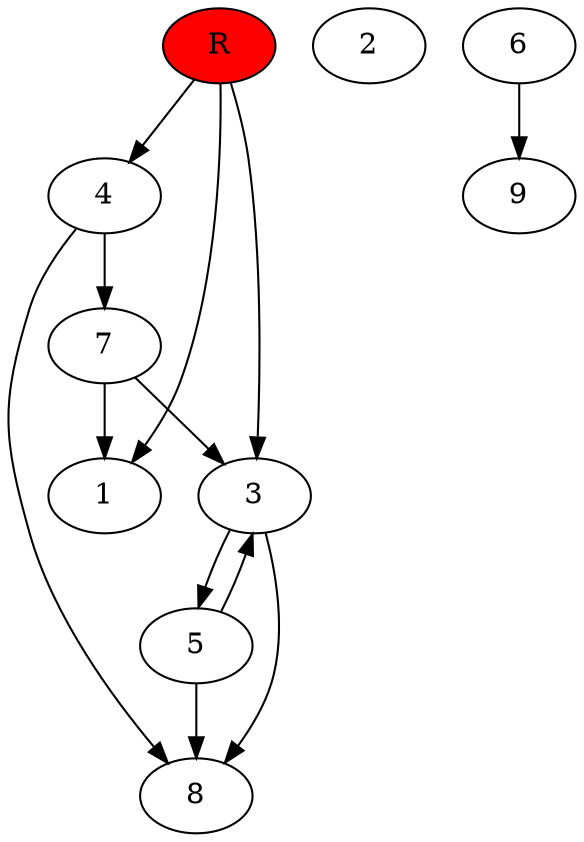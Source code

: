 digraph prb7216 {
	1
	2
	3
	4
	5
	6
	7
	8
	R [fillcolor="#ff0000" style=filled]
	3 -> 5
	3 -> 8
	4 -> 7
	4 -> 8
	5 -> 3
	5 -> 8
	6 -> 9
	7 -> 1
	7 -> 3
	R -> 1
	R -> 3
	R -> 4
}
